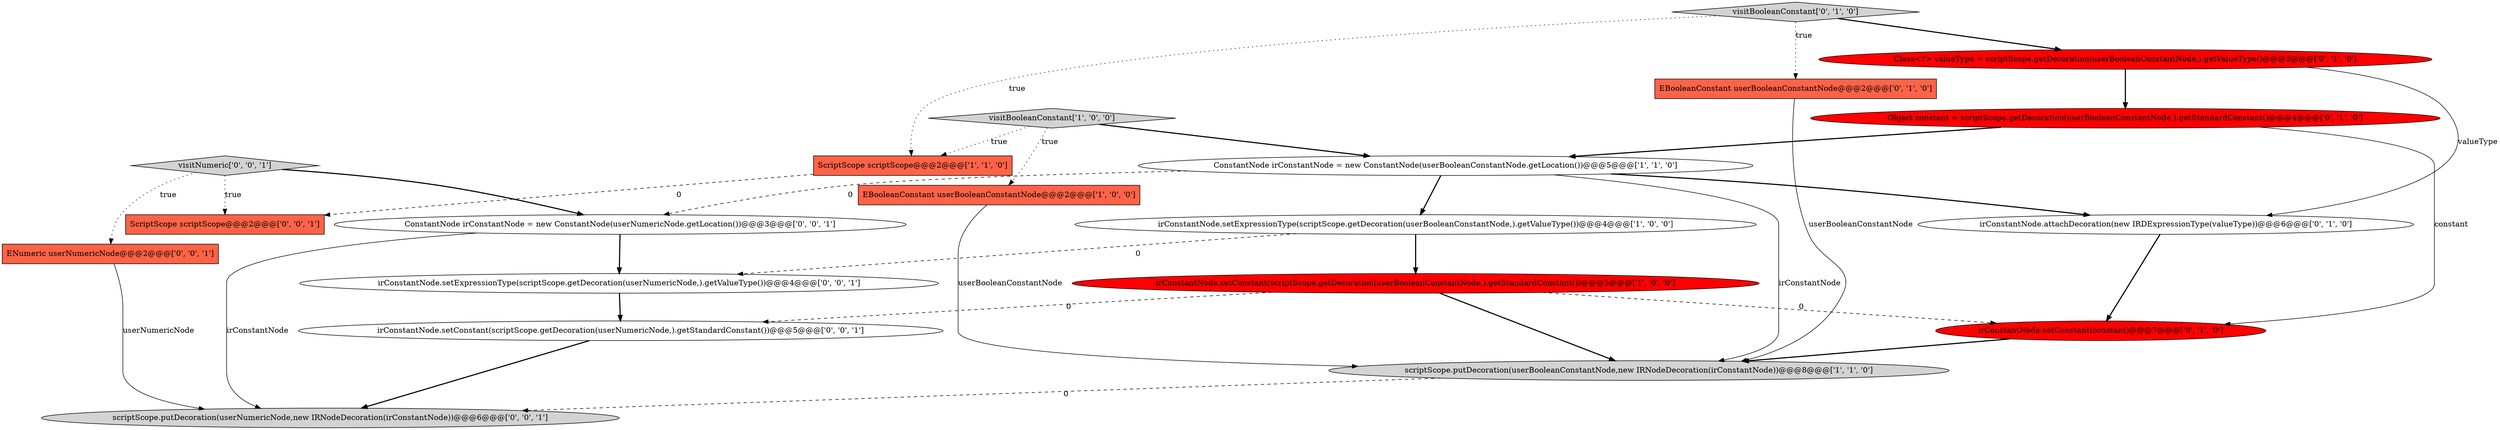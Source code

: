 digraph {
16 [style = filled, label = "scriptScope.putDecoration(userNumericNode,new IRNodeDecoration(irConstantNode))@@@6@@@['0', '0', '1']", fillcolor = lightgray, shape = ellipse image = "AAA0AAABBB3BBB"];
15 [style = filled, label = "irConstantNode.setConstant(scriptScope.getDecoration(userNumericNode,).getStandardConstant())@@@5@@@['0', '0', '1']", fillcolor = white, shape = ellipse image = "AAA0AAABBB3BBB"];
3 [style = filled, label = "ConstantNode irConstantNode = new ConstantNode(userBooleanConstantNode.getLocation())@@@5@@@['1', '1', '0']", fillcolor = white, shape = ellipse image = "AAA0AAABBB1BBB"];
0 [style = filled, label = "visitBooleanConstant['1', '0', '0']", fillcolor = lightgray, shape = diamond image = "AAA0AAABBB1BBB"];
1 [style = filled, label = "irConstantNode.setExpressionType(scriptScope.getDecoration(userBooleanConstantNode,).getValueType())@@@4@@@['1', '0', '0']", fillcolor = white, shape = ellipse image = "AAA0AAABBB1BBB"];
8 [style = filled, label = "EBooleanConstant userBooleanConstantNode@@@2@@@['0', '1', '0']", fillcolor = tomato, shape = box image = "AAA0AAABBB2BBB"];
17 [style = filled, label = "visitNumeric['0', '0', '1']", fillcolor = lightgray, shape = diamond image = "AAA0AAABBB3BBB"];
10 [style = filled, label = "irConstantNode.attachDecoration(new IRDExpressionType(valueType))@@@6@@@['0', '1', '0']", fillcolor = white, shape = ellipse image = "AAA0AAABBB2BBB"];
9 [style = filled, label = "Class<?> valueType = scriptScope.getDecoration(userBooleanConstantNode,).getValueType()@@@3@@@['0', '1', '0']", fillcolor = red, shape = ellipse image = "AAA1AAABBB2BBB"];
11 [style = filled, label = "visitBooleanConstant['0', '1', '0']", fillcolor = lightgray, shape = diamond image = "AAA0AAABBB2BBB"];
2 [style = filled, label = "irConstantNode.setConstant(scriptScope.getDecoration(userBooleanConstantNode,).getStandardConstant())@@@5@@@['1', '0', '0']", fillcolor = red, shape = ellipse image = "AAA1AAABBB1BBB"];
5 [style = filled, label = "ScriptScope scriptScope@@@2@@@['1', '1', '0']", fillcolor = tomato, shape = box image = "AAA0AAABBB1BBB"];
14 [style = filled, label = "irConstantNode.setExpressionType(scriptScope.getDecoration(userNumericNode,).getValueType())@@@4@@@['0', '0', '1']", fillcolor = white, shape = ellipse image = "AAA0AAABBB3BBB"];
12 [style = filled, label = "Object constant = scriptScope.getDecoration(userBooleanConstantNode,).getStandardConstant()@@@4@@@['0', '1', '0']", fillcolor = red, shape = ellipse image = "AAA1AAABBB2BBB"];
19 [style = filled, label = "ConstantNode irConstantNode = new ConstantNode(userNumericNode.getLocation())@@@3@@@['0', '0', '1']", fillcolor = white, shape = ellipse image = "AAA0AAABBB3BBB"];
13 [style = filled, label = "ENumeric userNumericNode@@@2@@@['0', '0', '1']", fillcolor = tomato, shape = box image = "AAA0AAABBB3BBB"];
18 [style = filled, label = "ScriptScope scriptScope@@@2@@@['0', '0', '1']", fillcolor = tomato, shape = box image = "AAA0AAABBB3BBB"];
4 [style = filled, label = "EBooleanConstant userBooleanConstantNode@@@2@@@['1', '0', '0']", fillcolor = tomato, shape = box image = "AAA0AAABBB1BBB"];
7 [style = filled, label = "irConstantNode.setConstant(constant)@@@7@@@['0', '1', '0']", fillcolor = red, shape = ellipse image = "AAA1AAABBB2BBB"];
6 [style = filled, label = "scriptScope.putDecoration(userBooleanConstantNode,new IRNodeDecoration(irConstantNode))@@@8@@@['1', '1', '0']", fillcolor = lightgray, shape = ellipse image = "AAA0AAABBB1BBB"];
0->3 [style = bold, label=""];
0->5 [style = dotted, label="true"];
9->10 [style = solid, label="valueType"];
3->1 [style = bold, label=""];
17->18 [style = dotted, label="true"];
1->14 [style = dashed, label="0"];
2->6 [style = bold, label=""];
13->16 [style = solid, label="userNumericNode"];
0->4 [style = dotted, label="true"];
4->6 [style = solid, label="userBooleanConstantNode"];
11->5 [style = dotted, label="true"];
2->7 [style = dashed, label="0"];
11->9 [style = bold, label=""];
15->16 [style = bold, label=""];
5->18 [style = dashed, label="0"];
10->7 [style = bold, label=""];
17->19 [style = bold, label=""];
3->6 [style = solid, label="irConstantNode"];
8->6 [style = solid, label="userBooleanConstantNode"];
3->19 [style = dashed, label="0"];
2->15 [style = dashed, label="0"];
3->10 [style = bold, label=""];
6->16 [style = dashed, label="0"];
19->14 [style = bold, label=""];
12->7 [style = solid, label="constant"];
19->16 [style = solid, label="irConstantNode"];
7->6 [style = bold, label=""];
11->8 [style = dotted, label="true"];
14->15 [style = bold, label=""];
1->2 [style = bold, label=""];
12->3 [style = bold, label=""];
9->12 [style = bold, label=""];
17->13 [style = dotted, label="true"];
}
